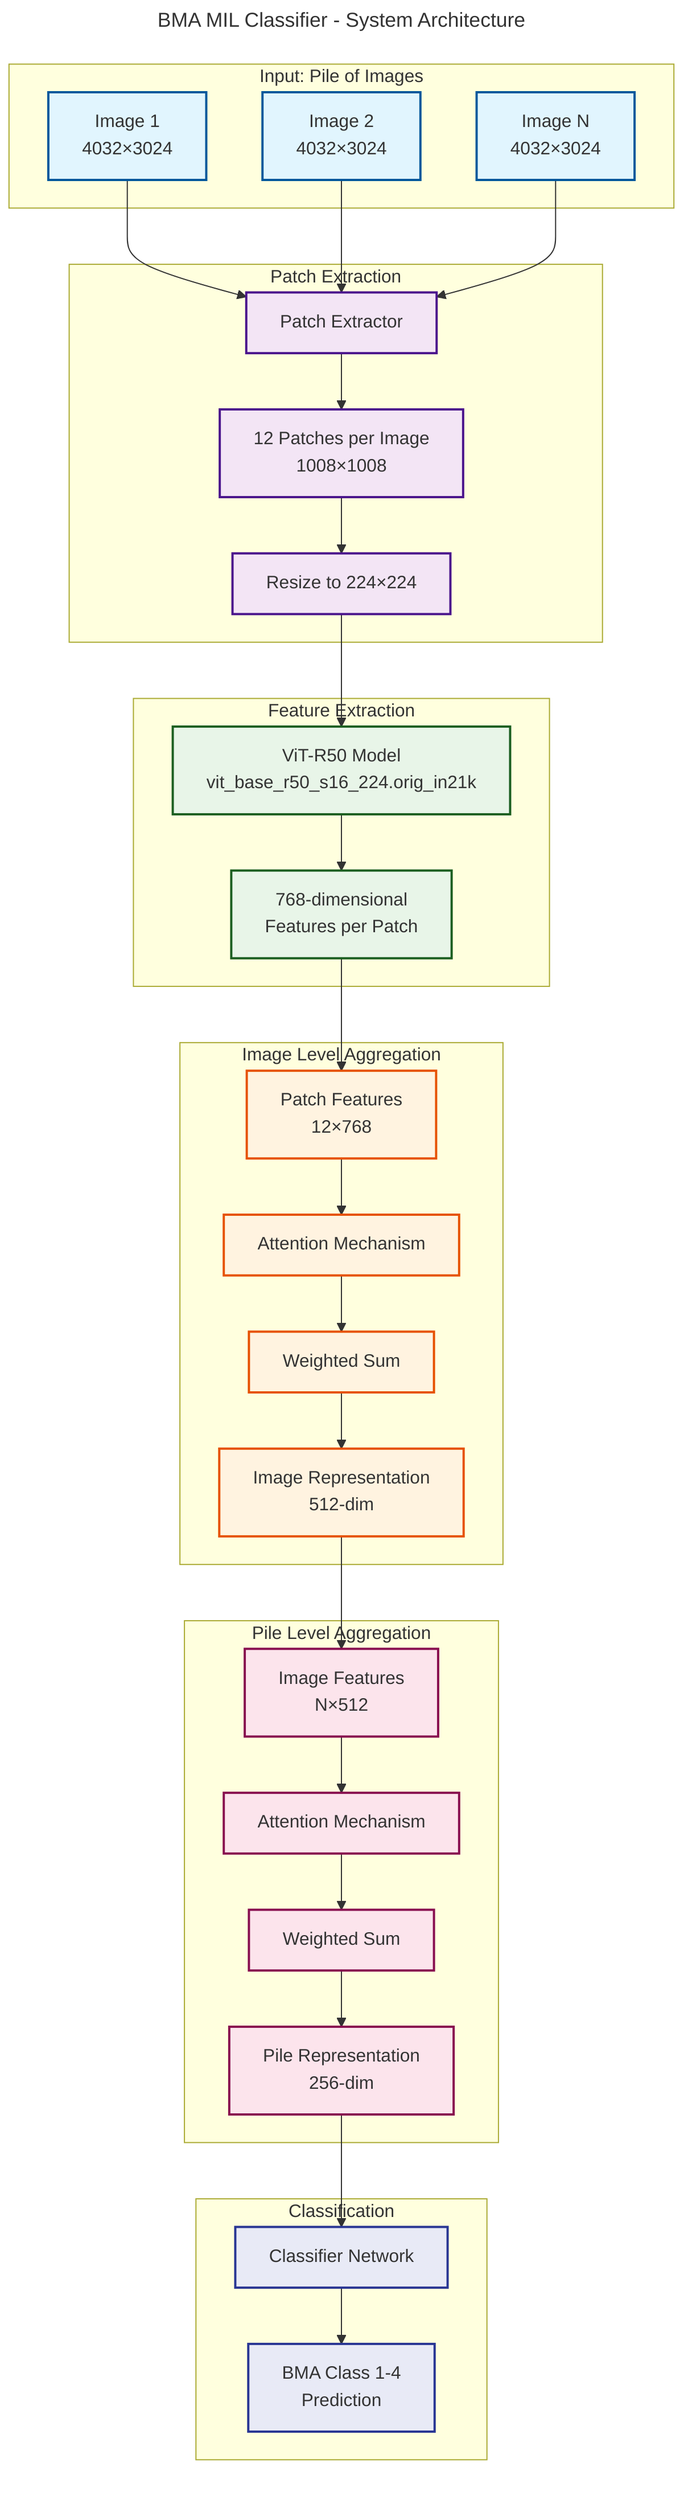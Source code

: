 ---
title: BMA MIL Classifier - System Architecture
---

graph TB
    %% Input Layer
    subgraph "Input: Pile of Images"
        A1[Image 1<br/>4032×3024]
        A2[Image 2<br/>4032×3024]
        A3[Image N<br/>4032×3024]
    end

    %% Patch Extraction Layer
    subgraph "Patch Extraction"
        B1[Patch Extractor]
        B2[12 Patches per Image<br/>1008×1008]
        B3[Resize to 224×224]
    end

    %% Feature Extraction Layer
    subgraph "Feature Extraction"
        C1[ViT-R50 Model<br/>vit_base_r50_s16_224.orig_in21k]
        C2[768-dimensional<br/>Features per Patch]
    end

    %% Image Level Aggregation
    subgraph "Image Level Aggregation"
        D1[Patch Features<br/>12×768]
        D2[Attention Mechanism]
        D3[Weighted Sum]
        D4[Image Representation<br/>512-dim]
    end

    %% Pile Level Aggregation
    subgraph "Pile Level Aggregation"
        E1[Image Features<br/>N×512]
        E2[Attention Mechanism]
        E3[Weighted Sum]
        E4[Pile Representation<br/>256-dim]
    end

    %% Classification Layer
    subgraph "Classification"
        F1[Classifier Network]
        F2[BMA Class 1-4<br/>Prediction]
    end

    %% Data Flow
    A1 --> B1
    A2 --> B1
    A3 --> B1

    B1 --> B2
    B2 --> B3
    B3 --> C1

    C1 --> C2
    C2 --> D1

    D1 --> D2
    D2 --> D3
    D3 --> D4

    D4 --> E1
    E1 --> E2
    E2 --> E3
    E3 --> E4

    E4 --> F1
    F1 --> F2

    %% Styling
    classDef input fill:#e1f5fe,stroke:#01579b,stroke-width:2px
    classDef patch fill:#f3e5f5,stroke:#4a148c,stroke-width:2px
    classDef feature fill:#e8f5e8,stroke:#1b5e20,stroke-width:2px
    classDef imageAgg fill:#fff3e0,stroke:#e65100,stroke-width:2px
    classDef pileAgg fill:#fce4ec,stroke:#880e4f,stroke-width:2px
    classDef output fill:#e8eaf6,stroke:#283593,stroke-width:2px

    class A1,A2,A3 input
    class B1,B2,B3 patch
    class C1,C2 feature
    class D1,D2,D3,D4 imageAgg
    class E1,E2,E3,E4 pileAgg
    class F1,F2 output